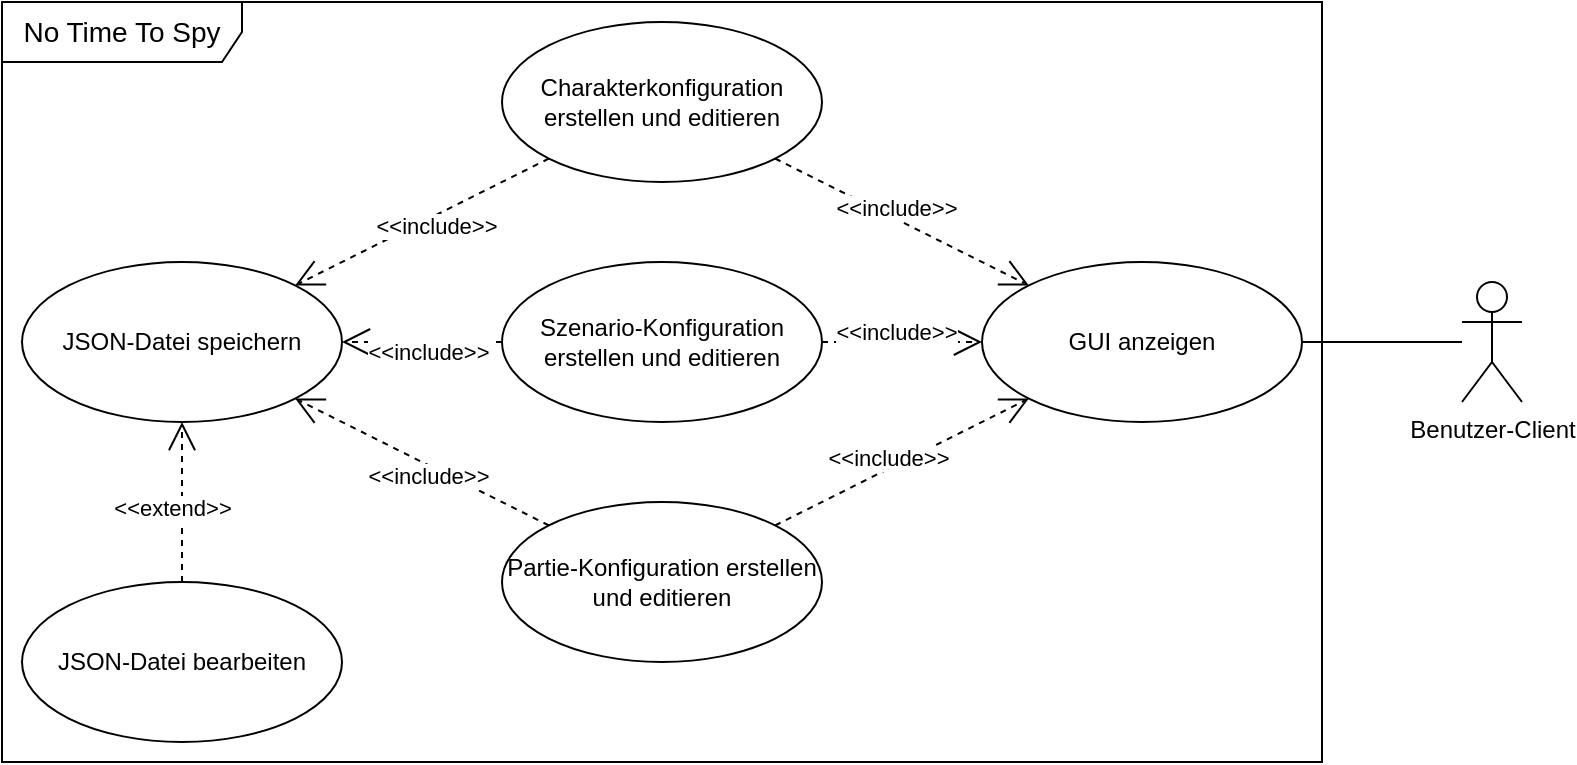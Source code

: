 <mxfile version="12.4.3" type="device" pages="1"><diagram id="fNcNz7ScYsNSBGG_HcG-" name="Page-1"><mxGraphModel dx="2272" dy="1990" grid="1" gridSize="10" guides="1" tooltips="1" connect="1" arrows="1" fold="1" page="1" pageScale="1" pageWidth="850" pageHeight="1100" math="0" shadow="0"><root><mxCell id="0"/><mxCell id="1" parent="0"/><mxCell id="4-Y7Rwsi-cyG5o16Jwf9-1" value="&lt;font style=&quot;font-size: 14px&quot;&gt;No Time To Spy&lt;/font&gt;" style="shape=umlFrame;whiteSpace=wrap;html=1;width=120;height=30;" parent="1" vertex="1"><mxGeometry x="-170" y="-170" width="660" height="380" as="geometry"/></mxCell><mxCell id="SJYXj0TcuxG5FB5g0QER-7" value="Benutzer-Client" style="shape=umlActor;verticalLabelPosition=bottom;labelBackgroundColor=#ffffff;verticalAlign=top;html=1;outlineConnect=0;" parent="1" vertex="1"><mxGeometry x="560" y="-30" width="30" height="60" as="geometry"/></mxCell><mxCell id="SJYXj0TcuxG5FB5g0QER-53" value="JSON-Datei speichern" style="ellipse;whiteSpace=wrap;html=1;" parent="1" vertex="1"><mxGeometry x="-160" y="-40" width="160" height="80" as="geometry"/></mxCell><mxCell id="SJYXj0TcuxG5FB5g0QER-57" value="GUI anzeigen" style="ellipse;whiteSpace=wrap;html=1;" parent="1" vertex="1"><mxGeometry x="320" y="-40" width="160" height="80" as="geometry"/></mxCell><mxCell id="SJYXj0TcuxG5FB5g0QER-61" value="Szenario-Konfiguration erstellen und editieren" style="ellipse;whiteSpace=wrap;html=1;" parent="1" vertex="1"><mxGeometry x="80" y="-40" width="160" height="80" as="geometry"/></mxCell><mxCell id="SJYXj0TcuxG5FB5g0QER-70" value="&amp;lt;&amp;lt;include&amp;gt;&amp;gt;" style="endArrow=open;endSize=12;dashed=1;html=1;" parent="1" source="SJYXj0TcuxG5FB5g0QER-71" target="SJYXj0TcuxG5FB5g0QER-53" edge="1"><mxGeometry x="-0.078" y="5" width="160" relative="1" as="geometry"><mxPoint x="-61.555" y="30.002" as="sourcePoint"/><mxPoint x="10" y="100" as="targetPoint"/><mxPoint as="offset"/></mxGeometry></mxCell><mxCell id="SJYXj0TcuxG5FB5g0QER-71" value="&lt;div&gt;Charakterkonfiguration erstellen und editieren&lt;br&gt;&lt;/div&gt;" style="ellipse;whiteSpace=wrap;html=1;" parent="1" vertex="1"><mxGeometry x="80" y="-160" width="160" height="80" as="geometry"/></mxCell><mxCell id="SJYXj0TcuxG5FB5g0QER-79" value="" style="ellipse;whiteSpace=wrap;html=1;" parent="1" vertex="1"><mxGeometry x="65" y="-80" width="5" as="geometry"/></mxCell><mxCell id="SJYXj0TcuxG5FB5g0QER-81" value="" style="ellipse;whiteSpace=wrap;html=1;" parent="1" vertex="1"><mxGeometry x="150" y="-80" width="5" as="geometry"/></mxCell><mxCell id="SJYXj0TcuxG5FB5g0QER-84" value="Partie-Konfiguration erstellen und editieren" style="ellipse;whiteSpace=wrap;html=1;perimeterSpacing=0;" parent="1" vertex="1"><mxGeometry x="80" y="80" width="160" height="80" as="geometry"/></mxCell><mxCell id="SJYXj0TcuxG5FB5g0QER-87" value="" style="ellipse;whiteSpace=wrap;html=1;" parent="1" vertex="1"><mxGeometry x="70" y="-124.5" height="4.5" as="geometry"/></mxCell><mxCell id="SJYXj0TcuxG5FB5g0QER-88" value="" style="ellipse;whiteSpace=wrap;html=1;aspect=fixed;" parent="1" vertex="1"><mxGeometry x="70" y="-100" as="geometry"/></mxCell><mxCell id="SJYXj0TcuxG5FB5g0QER-92" value="JSON-Datei bearbeiten" style="ellipse;whiteSpace=wrap;html=1;strokeWidth=1;" parent="1" vertex="1"><mxGeometry x="-160" y="120" width="160" height="80" as="geometry"/></mxCell><mxCell id="SJYXj0TcuxG5FB5g0QER-93" value="&amp;lt;&amp;lt;extend&amp;gt;&amp;gt;" style="endArrow=open;endSize=12;dashed=1;html=1;" parent="1" source="SJYXj0TcuxG5FB5g0QER-92" target="SJYXj0TcuxG5FB5g0QER-53" edge="1"><mxGeometry x="-0.078" y="5" width="160" relative="1" as="geometry"><mxPoint x="80" y="50" as="sourcePoint"/><mxPoint x="-330" y="100" as="targetPoint"/><mxPoint as="offset"/></mxGeometry></mxCell><mxCell id="4-Y7Rwsi-cyG5o16Jwf9-4" value="" style="ellipse;whiteSpace=wrap;html=1;aspect=fixed;strokeWidth=1;" parent="1" vertex="1"><mxGeometry x="80" y="-97.8" as="geometry"/></mxCell><mxCell id="9rL6NReWIbEtfS9LyaA--1" value="&amp;lt;&amp;lt;include&amp;gt;&amp;gt;" style="endArrow=open;endSize=12;dashed=1;html=1;" edge="1" parent="1" source="SJYXj0TcuxG5FB5g0QER-71" target="SJYXj0TcuxG5FB5g0QER-57"><mxGeometry x="-0.078" y="5" width="160" relative="1" as="geometry"><mxPoint x="330" y="-97.8" as="sourcePoint"/><mxPoint x="490" y="-97.8" as="targetPoint"/><mxPoint as="offset"/></mxGeometry></mxCell><mxCell id="9rL6NReWIbEtfS9LyaA--2" value="&amp;lt;&amp;lt;include&amp;gt;&amp;gt;" style="endArrow=open;endSize=12;dashed=1;html=1;" edge="1" parent="1" source="SJYXj0TcuxG5FB5g0QER-61" target="SJYXj0TcuxG5FB5g0QER-57"><mxGeometry x="-0.078" y="5" width="160" relative="1" as="geometry"><mxPoint x="-60" y="20" as="sourcePoint"/><mxPoint x="100" y="20" as="targetPoint"/><mxPoint as="offset"/></mxGeometry></mxCell><mxCell id="9rL6NReWIbEtfS9LyaA--3" value="&amp;lt;&amp;lt;include&amp;gt;&amp;gt;" style="endArrow=open;endSize=12;dashed=1;html=1;" edge="1" parent="1" source="SJYXj0TcuxG5FB5g0QER-84" target="SJYXj0TcuxG5FB5g0QER-57"><mxGeometry x="-0.078" y="5" width="160" relative="1" as="geometry"><mxPoint x="340" y="130" as="sourcePoint"/><mxPoint x="500" y="130" as="targetPoint"/><mxPoint as="offset"/></mxGeometry></mxCell><mxCell id="9rL6NReWIbEtfS9LyaA--4" value="&amp;lt;&amp;lt;include&amp;gt;&amp;gt;" style="endArrow=open;endSize=12;dashed=1;html=1;" edge="1" parent="1" source="SJYXj0TcuxG5FB5g0QER-61" target="SJYXj0TcuxG5FB5g0QER-53"><mxGeometry x="-0.078" y="5" width="160" relative="1" as="geometry"><mxPoint x="106" y="-86" as="sourcePoint"/><mxPoint x="-86" y="-14" as="targetPoint"/><mxPoint as="offset"/></mxGeometry></mxCell><mxCell id="9rL6NReWIbEtfS9LyaA--5" value="&amp;lt;&amp;lt;include&amp;gt;&amp;gt;" style="endArrow=open;endSize=12;dashed=1;html=1;" edge="1" parent="1" source="SJYXj0TcuxG5FB5g0QER-84" target="SJYXj0TcuxG5FB5g0QER-53"><mxGeometry x="-0.078" y="5" width="160" relative="1" as="geometry"><mxPoint x="116" y="-76" as="sourcePoint"/><mxPoint x="-76" y="-4" as="targetPoint"/><mxPoint as="offset"/></mxGeometry></mxCell><mxCell id="9rL6NReWIbEtfS9LyaA--10" value="" style="endArrow=none;html=1;" edge="1" parent="1" source="SJYXj0TcuxG5FB5g0QER-57" target="SJYXj0TcuxG5FB5g0QER-7"><mxGeometry width="50" height="50" relative="1" as="geometry"><mxPoint x="490" y="90" as="sourcePoint"/><mxPoint x="-430" y="456.89" as="targetPoint"/></mxGeometry></mxCell></root></mxGraphModel></diagram></mxfile>